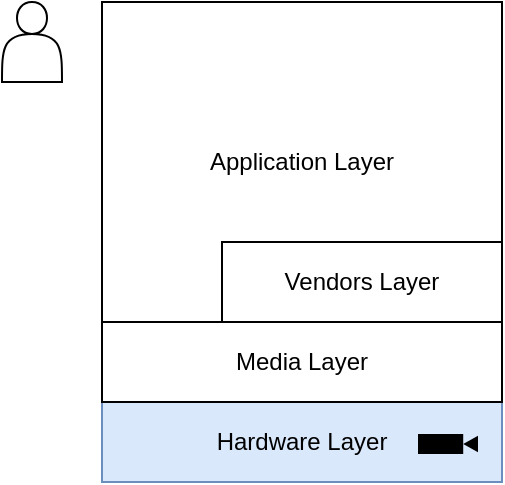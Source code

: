 <mxfile version="20.0.3" type="github">
  <diagram id="LsfKz9xEiHTjwQYNalZ0" name="Page-1">
    <mxGraphModel dx="1091" dy="781" grid="1" gridSize="10" guides="1" tooltips="1" connect="1" arrows="1" fold="1" page="1" pageScale="1" pageWidth="850" pageHeight="1100" math="0" shadow="0">
      <root>
        <mxCell id="0" />
        <mxCell id="1" parent="0" />
        <mxCell id="d1nthGIvyw4kQUc58HfT-1" value="Hardware Layer" style="rounded=0;whiteSpace=wrap;html=1;fillColor=#dae8fc;strokeColor=#6c8ebf;" vertex="1" parent="1">
          <mxGeometry x="280" y="280" width="200" height="40" as="geometry" />
        </mxCell>
        <mxCell id="d1nthGIvyw4kQUc58HfT-2" value="Application Layer" style="rounded=0;whiteSpace=wrap;html=1;" vertex="1" parent="1">
          <mxGeometry x="280" y="80" width="200" height="160" as="geometry" />
        </mxCell>
        <mxCell id="d1nthGIvyw4kQUc58HfT-4" value="Media Layer" style="rounded=0;whiteSpace=wrap;html=1;" vertex="1" parent="1">
          <mxGeometry x="280" y="240" width="200" height="40" as="geometry" />
        </mxCell>
        <mxCell id="d1nthGIvyw4kQUc58HfT-6" value="Vendors Layer" style="rounded=0;whiteSpace=wrap;html=1;" vertex="1" parent="1">
          <mxGeometry x="340" y="200" width="140" height="40" as="geometry" />
        </mxCell>
        <mxCell id="d1nthGIvyw4kQUc58HfT-7" value="" style="shape=mxgraph.signs.tech.video_camera;html=1;pointerEvents=1;fillColor=#000000;strokeColor=none;verticalLabelPosition=bottom;verticalAlign=top;align=center;" vertex="1" parent="1">
          <mxGeometry x="438" y="296" width="30" height="10" as="geometry" />
        </mxCell>
        <mxCell id="d1nthGIvyw4kQUc58HfT-11" value="" style="shape=actor;whiteSpace=wrap;html=1;" vertex="1" parent="1">
          <mxGeometry x="230" y="80" width="30" height="40" as="geometry" />
        </mxCell>
      </root>
    </mxGraphModel>
  </diagram>
</mxfile>
